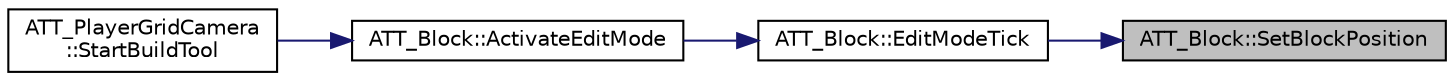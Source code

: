 digraph "ATT_Block::SetBlockPosition"
{
 // LATEX_PDF_SIZE
  edge [fontname="Helvetica",fontsize="10",labelfontname="Helvetica",labelfontsize="10"];
  node [fontname="Helvetica",fontsize="10",shape=record];
  rankdir="RL";
  Node39 [label="ATT_Block::SetBlockPosition",height=0.2,width=0.4,color="black", fillcolor="grey75", style="filled", fontcolor="black",tooltip=" "];
  Node39 -> Node40 [dir="back",color="midnightblue",fontsize="10",style="solid",fontname="Helvetica"];
  Node40 [label="ATT_Block::EditModeTick",height=0.2,width=0.4,color="black", fillcolor="white", style="filled",URL="$class_a_t_t___block.html#a6b324e2c43cf787da046c9a807883774",tooltip=" "];
  Node40 -> Node41 [dir="back",color="midnightblue",fontsize="10",style="solid",fontname="Helvetica"];
  Node41 [label="ATT_Block::ActivateEditMode",height=0.2,width=0.4,color="black", fillcolor="white", style="filled",URL="$class_a_t_t___block.html#a05ee3aeadfd9b16a5df500f3114b1b7e",tooltip=" "];
  Node41 -> Node42 [dir="back",color="midnightblue",fontsize="10",style="solid",fontname="Helvetica"];
  Node42 [label="ATT_PlayerGridCamera\l::StartBuildTool",height=0.2,width=0.4,color="black", fillcolor="white", style="filled",URL="$class_a_t_t___player_grid_camera.html#a4b6f91d32b63d387425d22faa853895a",tooltip=" "];
}
